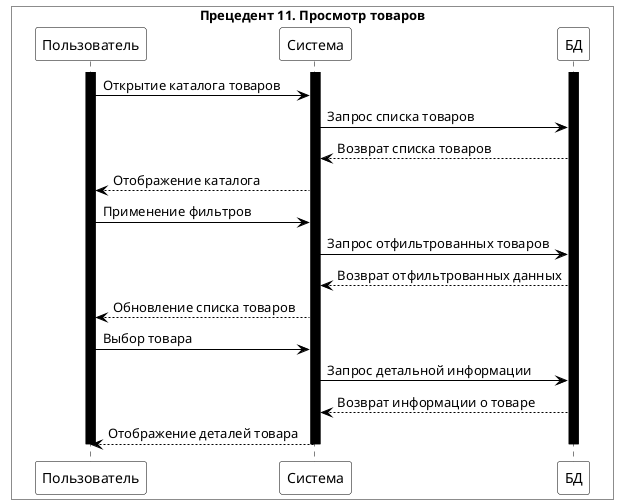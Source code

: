 @startuml
skinparam sequence {
    ArrowColor Black
    ActorBorderColor Black
    LifeLineBorderColor Black
    LifeLineBackgroundColor Black
    ParticipantBorderColor Black
    ParticipantBackgroundColor White
    ParticipantFontColor Black
}

skinparam ParticipantPadding 20
skinparam BoxPadding 10

box "Прецедент 11. Просмотр товаров" #White
participant "Пользователь" as User #White
participant "Система" as System #White
participant "БД" as DB #White
end box

activate User #Black
activate System #Black
activate DB #Black

User -> System: Открытие каталога товаров
System -> DB: Запрос списка товаров
DB --> System: Возврат списка товаров
System --> User: Отображение каталога
User -> System: Применение фильтров
System -> DB: Запрос отфильтрованных товаров
DB --> System: Возврат отфильтрованных данных
System --> User: Обновление списка товаров
User -> System: Выбор товара
System -> DB: Запрос детальной информации
DB --> System: Возврат информации о товаре
System --> User: Отображение деталей товара

deactivate DB
deactivate System
deactivate User

@enduml
